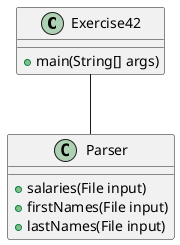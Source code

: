 @startuml
class Exercise42 {
+main(String[] args)
}
class Parser {
+salaries(File input)
+firstNames(File input)
+lastNames(File input)
}

Exercise42 -- Parser
@enduml